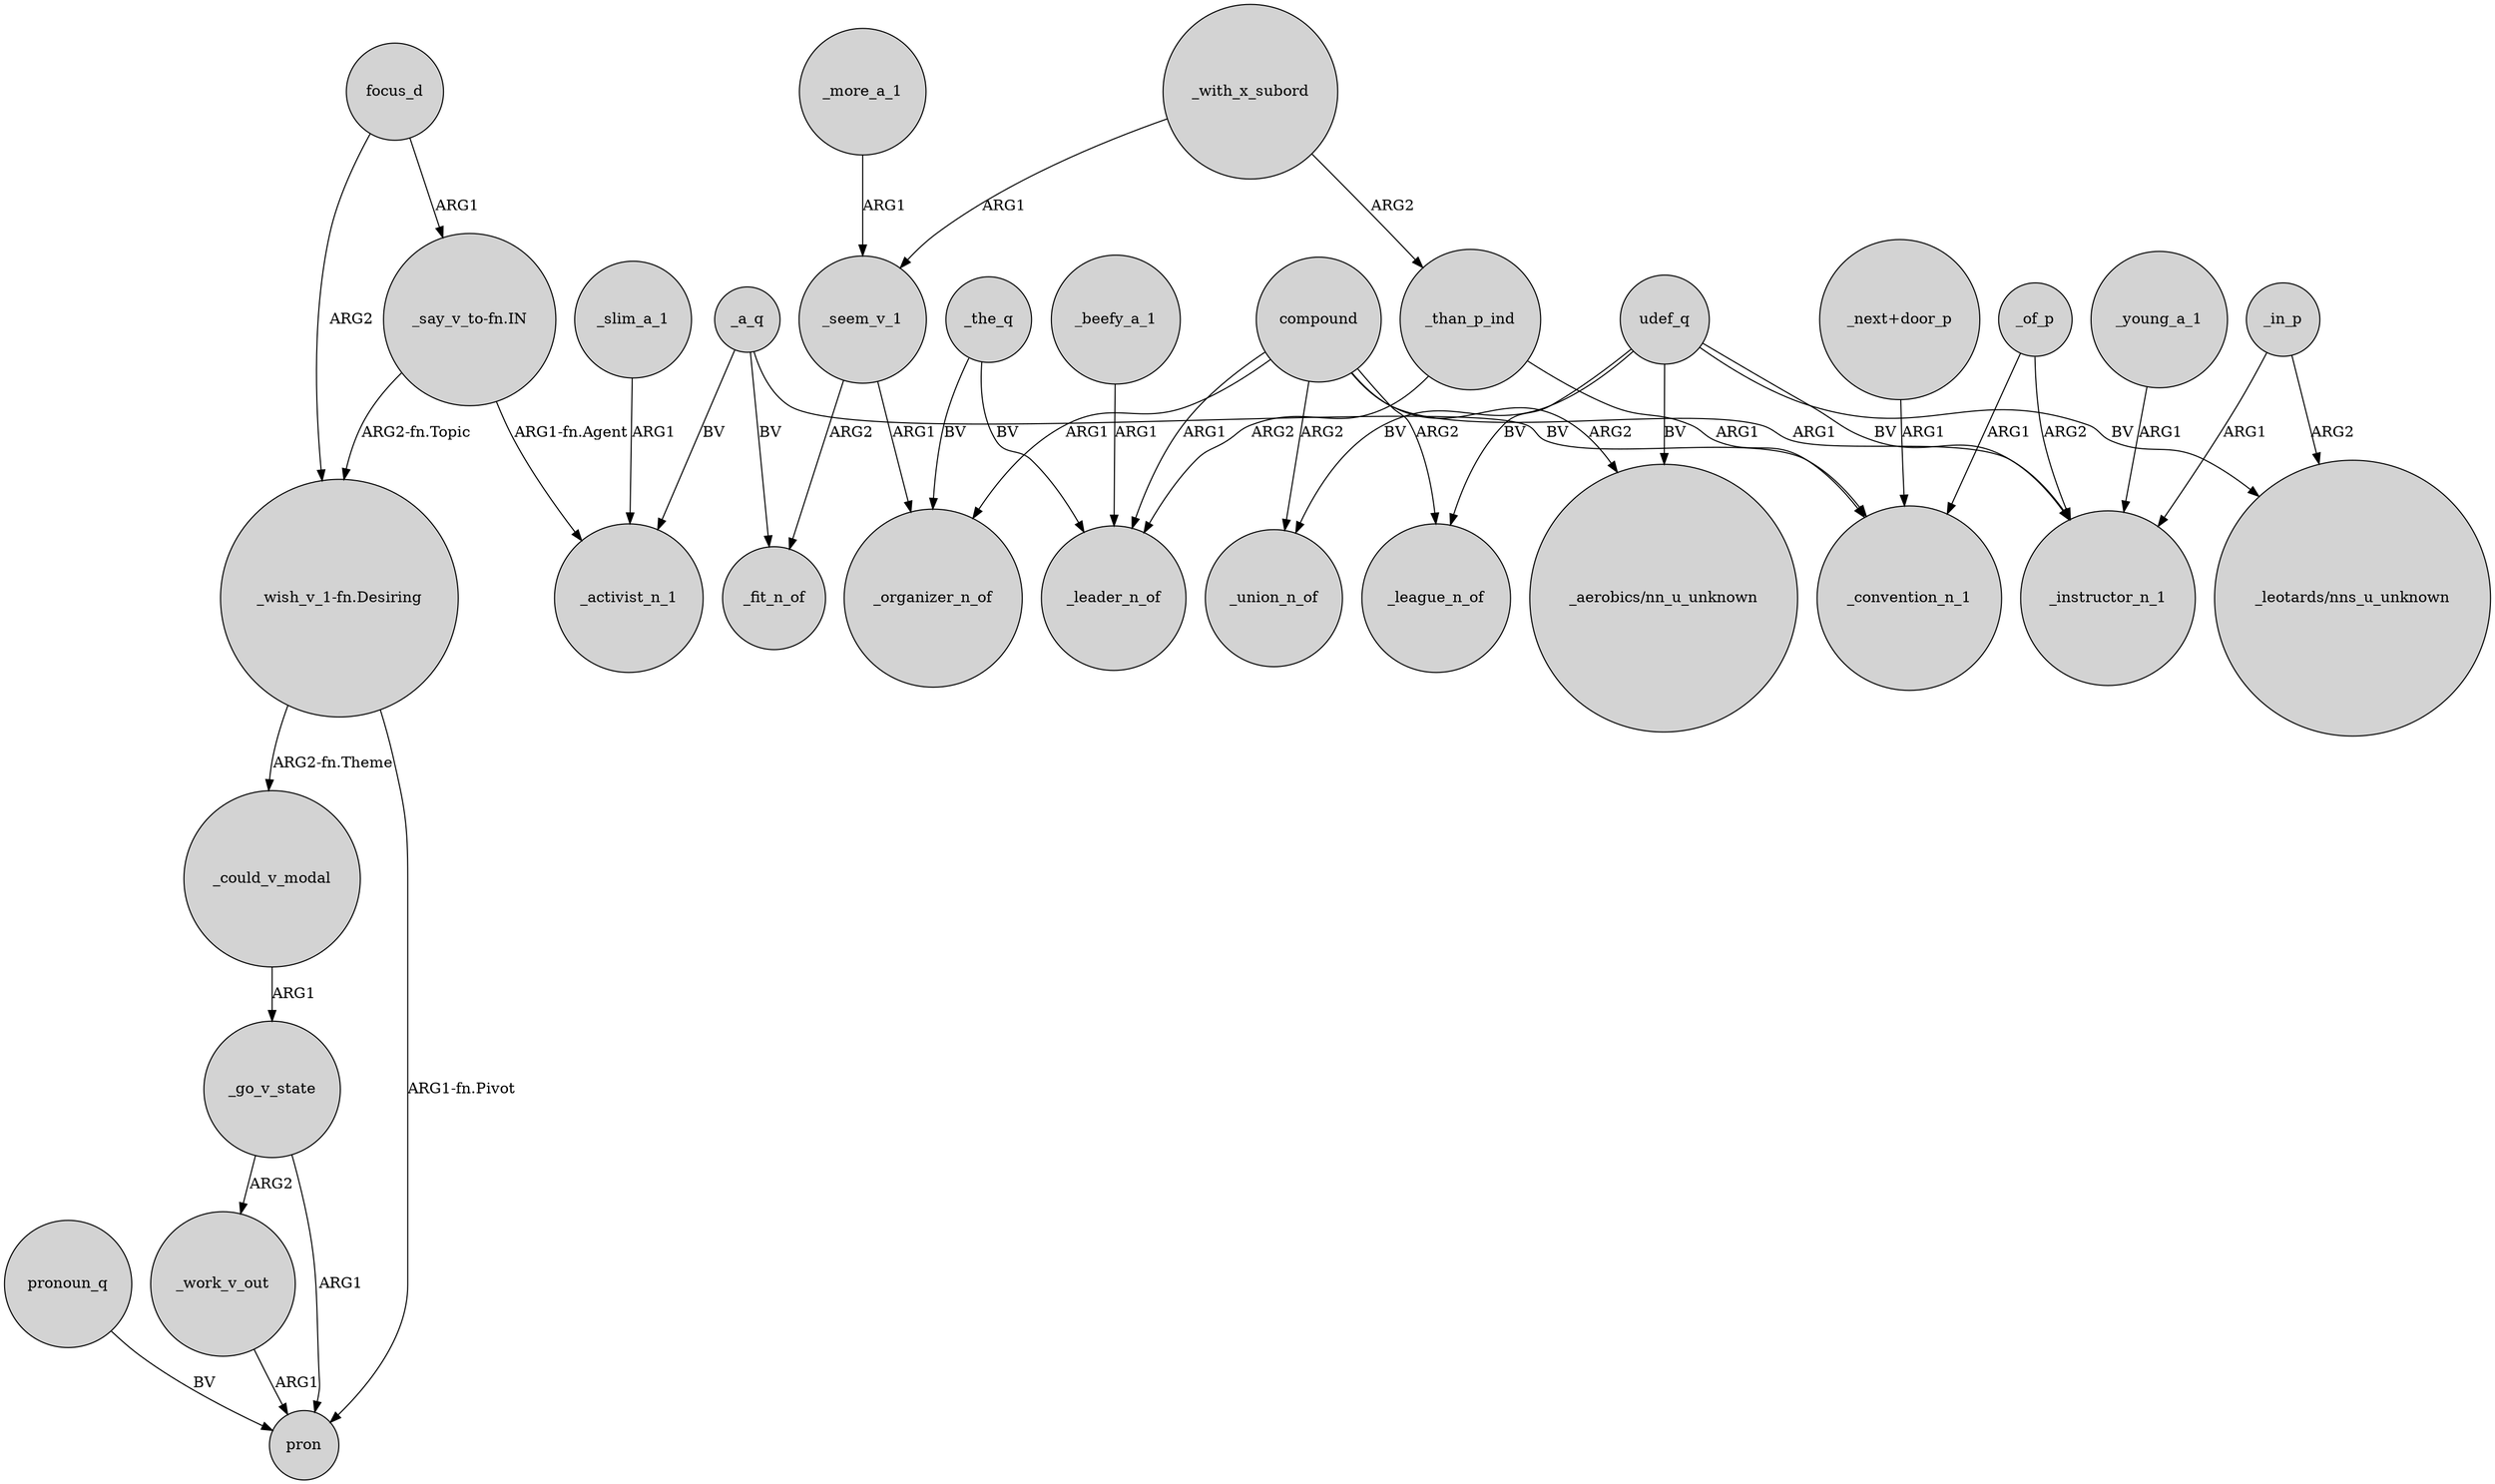 digraph {
	node [shape=circle style=filled]
	compound -> _organizer_n_of [label=ARG1]
	_in_p -> _instructor_n_1 [label=ARG1]
	_with_x_subord -> _than_p_ind [label=ARG2]
	udef_q -> _instructor_n_1 [label=BV]
	_beefy_a_1 -> _leader_n_of [label=ARG1]
	focus_d -> "_wish_v_1-fn.Desiring" [label=ARG2]
	_slim_a_1 -> _activist_n_1 [label=ARG1]
	_of_p -> _instructor_n_1 [label=ARG2]
	_could_v_modal -> _go_v_state [label=ARG1]
	"_say_v_to-fn.IN" -> "_wish_v_1-fn.Desiring" [label="ARG2-fn.Topic"]
	udef_q -> _union_n_of [label=BV]
	compound -> _leader_n_of [label=ARG1]
	compound -> "_aerobics/nn_u_unknown" [label=ARG2]
	_seem_v_1 -> _organizer_n_of [label=ARG1]
	udef_q -> _league_n_of [label=BV]
	compound -> _league_n_of [label=ARG2]
	udef_q -> "_leotards/nns_u_unknown" [label=BV]
	_seem_v_1 -> _fit_n_of [label=ARG2]
	"_next+door_p" -> _convention_n_1 [label=ARG1]
	_go_v_state -> _work_v_out [label=ARG2]
	pronoun_q -> pron [label=BV]
	_than_p_ind -> _convention_n_1 [label=ARG1]
	_a_q -> _fit_n_of [label=BV]
	"_wish_v_1-fn.Desiring" -> pron [label="ARG1-fn.Pivot"]
	_than_p_ind -> _leader_n_of [label=ARG2]
	_young_a_1 -> _instructor_n_1 [label=ARG1]
	compound -> _instructor_n_1 [label=ARG1]
	"_wish_v_1-fn.Desiring" -> _could_v_modal [label="ARG2-fn.Theme"]
	_with_x_subord -> _seem_v_1 [label=ARG1]
	_the_q -> _organizer_n_of [label=BV]
	_the_q -> _leader_n_of [label=BV]
	_more_a_1 -> _seem_v_1 [label=ARG1]
	compound -> _union_n_of [label=ARG2]
	_a_q -> _activist_n_1 [label=BV]
	"_say_v_to-fn.IN" -> _activist_n_1 [label="ARG1-fn.Agent"]
	_in_p -> "_leotards/nns_u_unknown" [label=ARG2]
	_a_q -> _convention_n_1 [label=BV]
	_work_v_out -> pron [label=ARG1]
	udef_q -> "_aerobics/nn_u_unknown" [label=BV]
	focus_d -> "_say_v_to-fn.IN" [label=ARG1]
	_of_p -> _convention_n_1 [label=ARG1]
	_go_v_state -> pron [label=ARG1]
}

